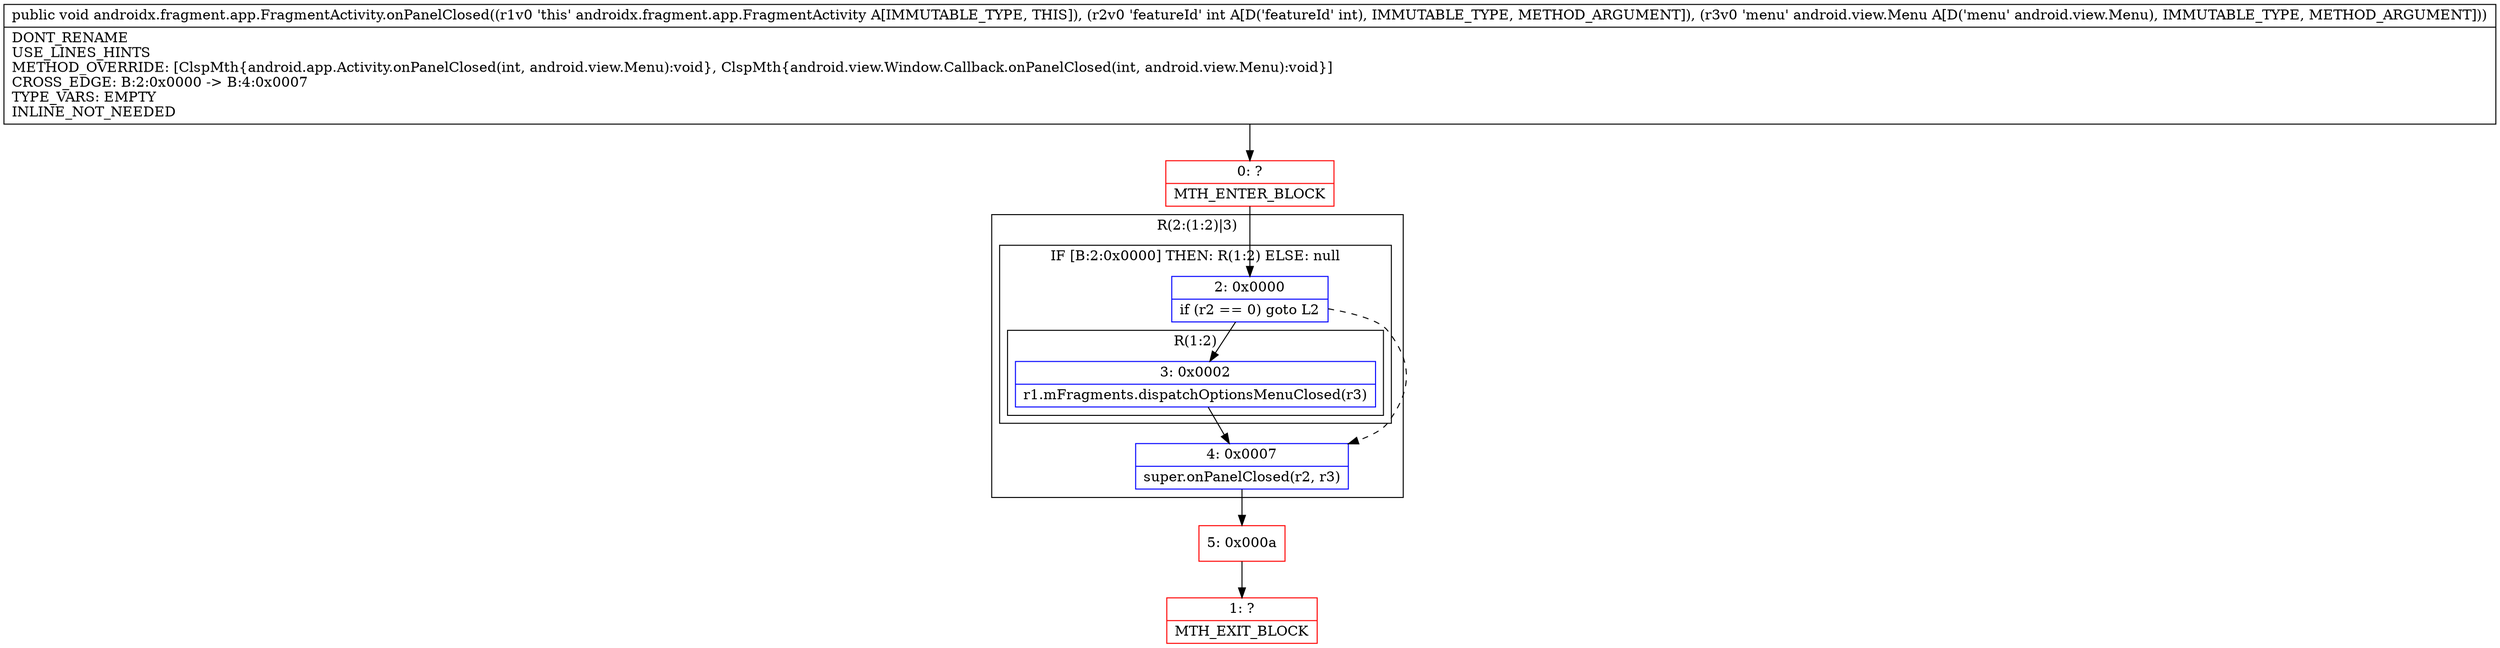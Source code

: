 digraph "CFG forandroidx.fragment.app.FragmentActivity.onPanelClosed(ILandroid\/view\/Menu;)V" {
subgraph cluster_Region_818839190 {
label = "R(2:(1:2)|3)";
node [shape=record,color=blue];
subgraph cluster_IfRegion_1071803494 {
label = "IF [B:2:0x0000] THEN: R(1:2) ELSE: null";
node [shape=record,color=blue];
Node_2 [shape=record,label="{2\:\ 0x0000|if (r2 == 0) goto L2\l}"];
subgraph cluster_Region_521538196 {
label = "R(1:2)";
node [shape=record,color=blue];
Node_3 [shape=record,label="{3\:\ 0x0002|r1.mFragments.dispatchOptionsMenuClosed(r3)\l}"];
}
}
Node_4 [shape=record,label="{4\:\ 0x0007|super.onPanelClosed(r2, r3)\l}"];
}
Node_0 [shape=record,color=red,label="{0\:\ ?|MTH_ENTER_BLOCK\l}"];
Node_5 [shape=record,color=red,label="{5\:\ 0x000a}"];
Node_1 [shape=record,color=red,label="{1\:\ ?|MTH_EXIT_BLOCK\l}"];
MethodNode[shape=record,label="{public void androidx.fragment.app.FragmentActivity.onPanelClosed((r1v0 'this' androidx.fragment.app.FragmentActivity A[IMMUTABLE_TYPE, THIS]), (r2v0 'featureId' int A[D('featureId' int), IMMUTABLE_TYPE, METHOD_ARGUMENT]), (r3v0 'menu' android.view.Menu A[D('menu' android.view.Menu), IMMUTABLE_TYPE, METHOD_ARGUMENT]))  | DONT_RENAME\lUSE_LINES_HINTS\lMETHOD_OVERRIDE: [ClspMth\{android.app.Activity.onPanelClosed(int, android.view.Menu):void\}, ClspMth\{android.view.Window.Callback.onPanelClosed(int, android.view.Menu):void\}]\lCROSS_EDGE: B:2:0x0000 \-\> B:4:0x0007\lTYPE_VARS: EMPTY\lINLINE_NOT_NEEDED\l}"];
MethodNode -> Node_0;Node_2 -> Node_3;
Node_2 -> Node_4[style=dashed];
Node_3 -> Node_4;
Node_4 -> Node_5;
Node_0 -> Node_2;
Node_5 -> Node_1;
}

